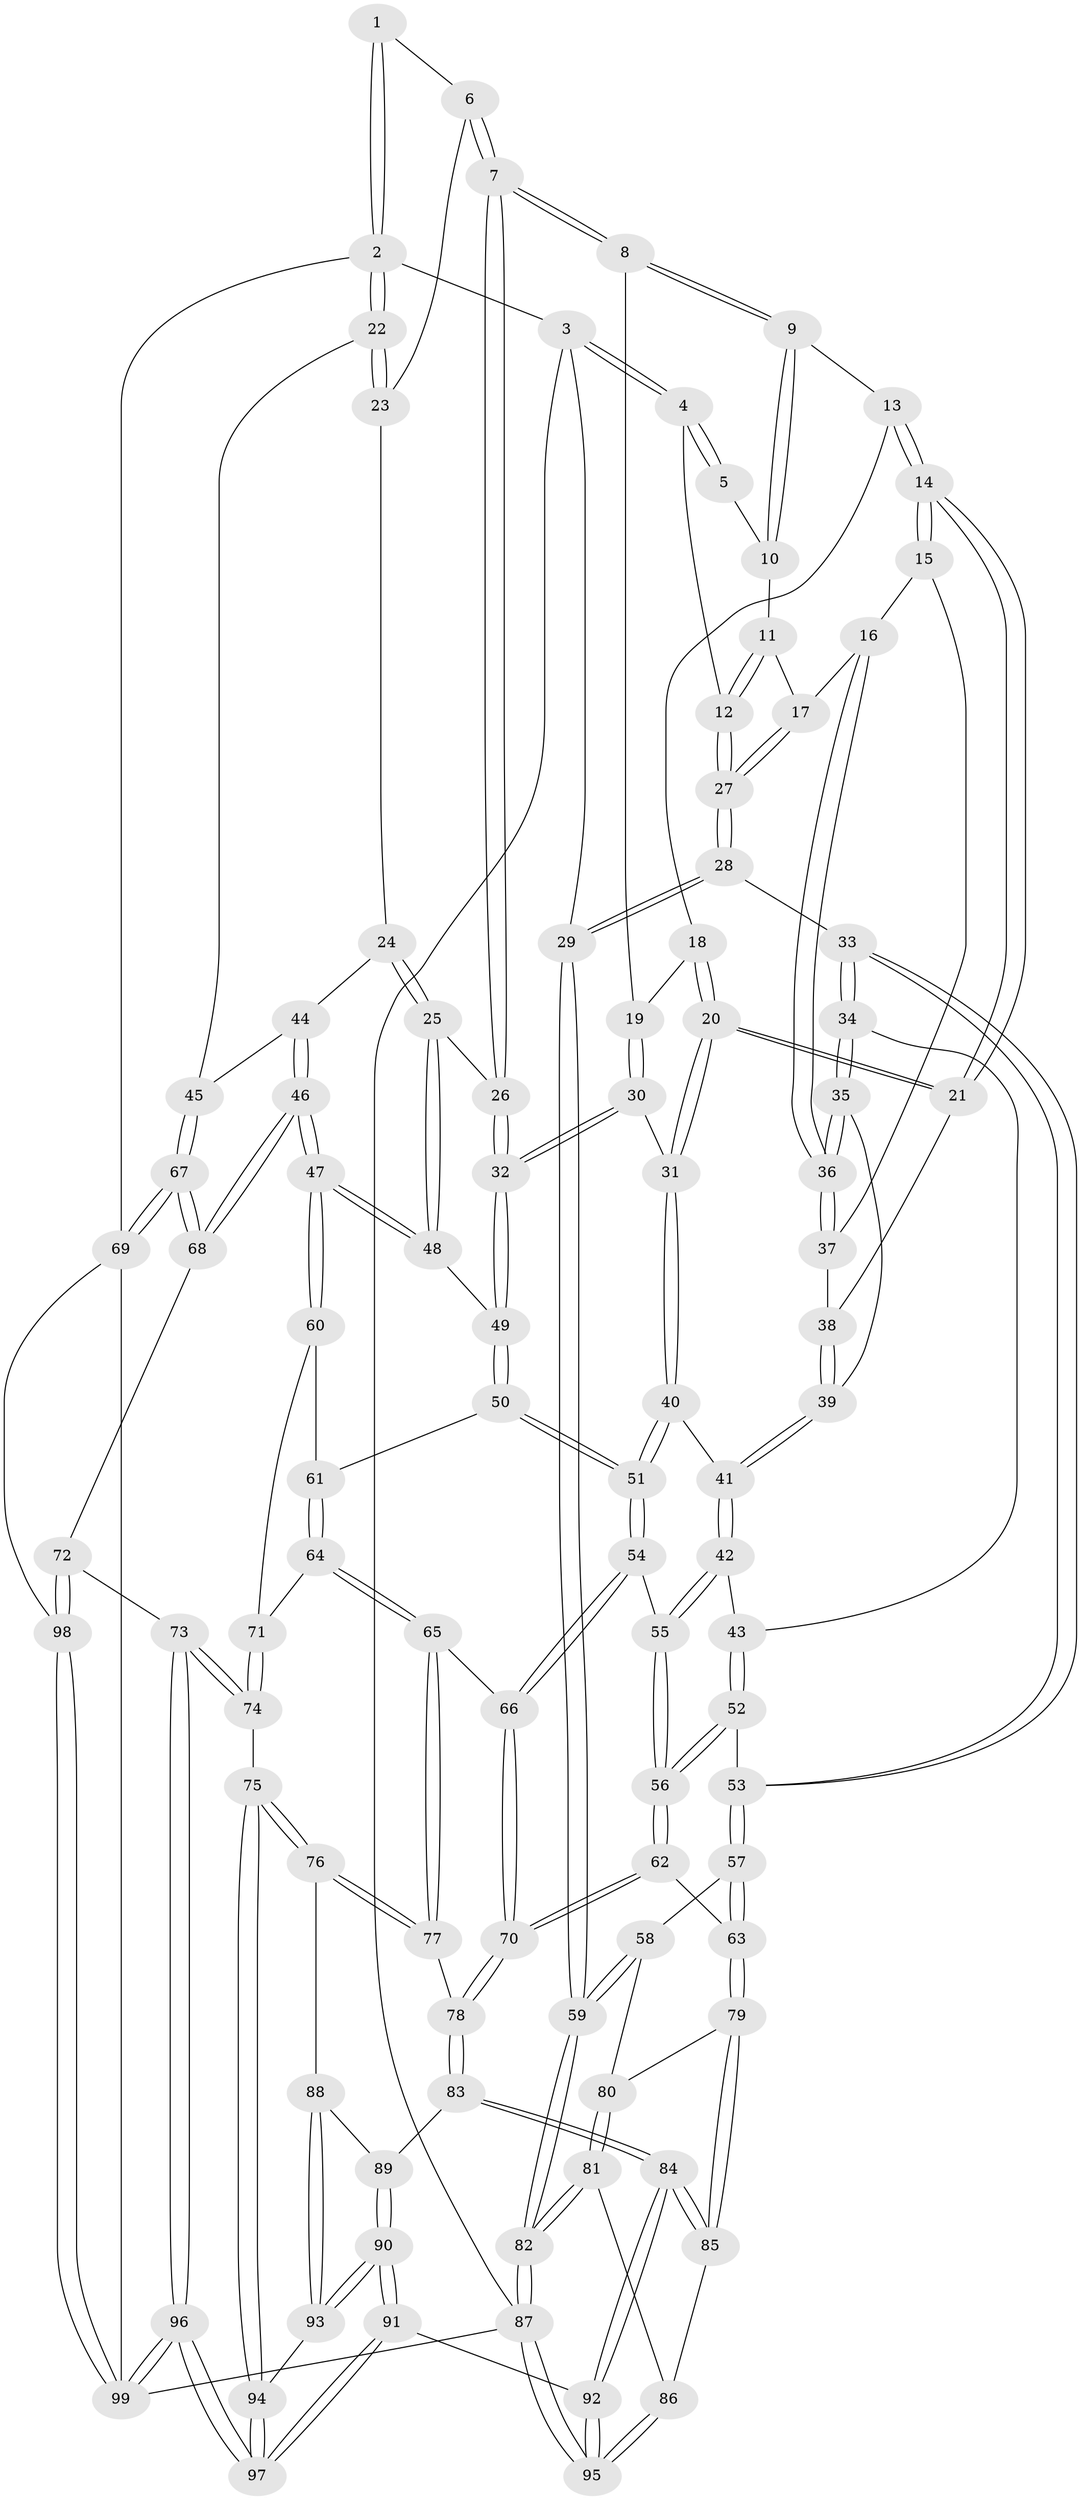// Generated by graph-tools (version 1.1) at 2025/02/03/09/25 05:02:19]
// undirected, 99 vertices, 244 edges
graph export_dot {
graph [start="1"]
  node [color=gray90,style=filled];
  1 [pos="+0.7792730049849873+0"];
  2 [pos="+1+0"];
  3 [pos="+0+0"];
  4 [pos="+0+0"];
  5 [pos="+0.42924811651419537+0"];
  6 [pos="+0.7273634232811657+0.07676922031628974"];
  7 [pos="+0.7000819350469341+0.10222810914069365"];
  8 [pos="+0.6791031095528808+0.09645399936789285"];
  9 [pos="+0.4634695639145389+0"];
  10 [pos="+0.4316929106869219+0"];
  11 [pos="+0.42442413588583927+0"];
  12 [pos="+0.1270174668183124+0.07748950826758792"];
  13 [pos="+0.482034771478627+0.018956570814938317"];
  14 [pos="+0.4671963509622904+0.18750303681327385"];
  15 [pos="+0.4112529087566135+0.16174576255536094"];
  16 [pos="+0.3594259083414162+0.13428992741978896"];
  17 [pos="+0.3600169234213665+0.04036779815200761"];
  18 [pos="+0.5089329382303346+0.06759721155302754"];
  19 [pos="+0.5759706349590452+0.14742228601605242"];
  20 [pos="+0.5282148438678017+0.23405190332648673"];
  21 [pos="+0.474247822964332+0.20544032267357318"];
  22 [pos="+1+0"];
  23 [pos="+0.8390908296197547+0.09785144540729795"];
  24 [pos="+0.8419463030716325+0.25272427692220395"];
  25 [pos="+0.8054370843670611+0.2606743392554248"];
  26 [pos="+0.7049143228151261+0.21142892660712734"];
  27 [pos="+0.15352996562580423+0.14513807975542262"];
  28 [pos="+0.1360174917768054+0.27056442108856565"];
  29 [pos="+0+0.26378889220643575"];
  30 [pos="+0.5649644803523098+0.2620360781177862"];
  31 [pos="+0.5616054681136509+0.26226563397086095"];
  32 [pos="+0.6056113878097571+0.27397122884829433"];
  33 [pos="+0.1545563455290041+0.288120004167316"];
  34 [pos="+0.32017407701998074+0.22916147532265266"];
  35 [pos="+0.33225171747574916+0.21911523464268656"];
  36 [pos="+0.33857613033327105+0.20733599663939123"];
  37 [pos="+0.42489160902831513+0.20716889616522088"];
  38 [pos="+0.46280291959862807+0.2103811433306446"];
  39 [pos="+0.4154187195408706+0.25898325655440085"];
  40 [pos="+0.5119555878145898+0.304845628722081"];
  41 [pos="+0.45295755045716035+0.3412452041756053"];
  42 [pos="+0.45140551636444143+0.34338942243109793"];
  43 [pos="+0.388078986043287+0.3358598231397814"];
  44 [pos="+0.8574109648309268+0.2564741230345042"];
  45 [pos="+1+0.22183786490912072"];
  46 [pos="+0.9022205583015795+0.5460648635574178"];
  47 [pos="+0.7888773366609416+0.4767282855635006"];
  48 [pos="+0.7537321489042859+0.3926854693036624"];
  49 [pos="+0.635542782865902+0.35612400538951405"];
  50 [pos="+0.5901445388582182+0.4518937883727543"];
  51 [pos="+0.5708083561583013+0.46001980938528203"];
  52 [pos="+0.2898925362293358+0.3880379950272625"];
  53 [pos="+0.16893180087820509+0.3308512153571422"];
  54 [pos="+0.5554448612076722+0.4691852071985573"];
  55 [pos="+0.4523160082609151+0.36811270546183206"];
  56 [pos="+0.3722135569175063+0.49857643560785014"];
  57 [pos="+0.13399725228618678+0.49592174302757513"];
  58 [pos="+0.07402216721494498+0.5496829111015277"];
  59 [pos="+0+0.5979627485041751"];
  60 [pos="+0.7197152232234976+0.49474469600183574"];
  61 [pos="+0.6278267596494864+0.4727896655412981"];
  62 [pos="+0.379681868123528+0.5520136619462666"];
  63 [pos="+0.30852594857675714+0.5805883742992977"];
  64 [pos="+0.6404247617017587+0.572773348293044"];
  65 [pos="+0.6137696120695724+0.5998344925496741"];
  66 [pos="+0.5051225322905287+0.552787219705698"];
  67 [pos="+1+0.6375699871229331"];
  68 [pos="+1+0.6413336181913598"];
  69 [pos="+1+0.8217190471969349"];
  70 [pos="+0.4445083269617356+0.5827419463891111"];
  71 [pos="+0.6770030218664331+0.5570748682594734"];
  72 [pos="+0.8474702133780422+0.7361477479341016"];
  73 [pos="+0.8435225341385907+0.7378043513147371"];
  74 [pos="+0.8096620388508323+0.7409438265569743"];
  75 [pos="+0.7545875190725893+0.7517031503770725"];
  76 [pos="+0.6894169721050918+0.7373652179089183"];
  77 [pos="+0.6785832926514854+0.7305782453092105"];
  78 [pos="+0.46852613833253604+0.710620714217943"];
  79 [pos="+0.2543661473641942+0.6918089235947132"];
  80 [pos="+0.10945972676517139+0.6080031664852112"];
  81 [pos="+0.1195870367114164+0.7293094779137385"];
  82 [pos="+0+0.9197286352128491"];
  83 [pos="+0.44380667055781287+0.7602049860397869"];
  84 [pos="+0.28600708833347277+0.7957053988786659"];
  85 [pos="+0.25064884505248325+0.7763112509860076"];
  86 [pos="+0.24968565317786276+0.7766246480547436"];
  87 [pos="+0+1"];
  88 [pos="+0.5639132821282621+0.8482629191192328"];
  89 [pos="+0.46112161473896834+0.7992801152141443"];
  90 [pos="+0.426592502729859+1"];
  91 [pos="+0.40161636310188514+1"];
  92 [pos="+0.387332948881236+1"];
  93 [pos="+0.5722090281194523+0.9073593014930394"];
  94 [pos="+0.6727400394279113+0.9132051382738497"];
  95 [pos="+0+1"];
  96 [pos="+0.7529389162461689+1"];
  97 [pos="+0.7473518496129707+1"];
  98 [pos="+0.9055096972063966+0.9679540308720015"];
  99 [pos="+0.788895160110452+1"];
  1 -- 2;
  1 -- 2;
  1 -- 6;
  2 -- 3;
  2 -- 22;
  2 -- 22;
  2 -- 69;
  3 -- 4;
  3 -- 4;
  3 -- 29;
  3 -- 87;
  4 -- 5;
  4 -- 5;
  4 -- 12;
  5 -- 10;
  6 -- 7;
  6 -- 7;
  6 -- 23;
  7 -- 8;
  7 -- 8;
  7 -- 26;
  7 -- 26;
  8 -- 9;
  8 -- 9;
  8 -- 19;
  9 -- 10;
  9 -- 10;
  9 -- 13;
  10 -- 11;
  11 -- 12;
  11 -- 12;
  11 -- 17;
  12 -- 27;
  12 -- 27;
  13 -- 14;
  13 -- 14;
  13 -- 18;
  14 -- 15;
  14 -- 15;
  14 -- 21;
  14 -- 21;
  15 -- 16;
  15 -- 37;
  16 -- 17;
  16 -- 36;
  16 -- 36;
  17 -- 27;
  17 -- 27;
  18 -- 19;
  18 -- 20;
  18 -- 20;
  19 -- 30;
  19 -- 30;
  20 -- 21;
  20 -- 21;
  20 -- 31;
  20 -- 31;
  21 -- 38;
  22 -- 23;
  22 -- 23;
  22 -- 45;
  23 -- 24;
  24 -- 25;
  24 -- 25;
  24 -- 44;
  25 -- 26;
  25 -- 48;
  25 -- 48;
  26 -- 32;
  26 -- 32;
  27 -- 28;
  27 -- 28;
  28 -- 29;
  28 -- 29;
  28 -- 33;
  29 -- 59;
  29 -- 59;
  30 -- 31;
  30 -- 32;
  30 -- 32;
  31 -- 40;
  31 -- 40;
  32 -- 49;
  32 -- 49;
  33 -- 34;
  33 -- 34;
  33 -- 53;
  33 -- 53;
  34 -- 35;
  34 -- 35;
  34 -- 43;
  35 -- 36;
  35 -- 36;
  35 -- 39;
  36 -- 37;
  36 -- 37;
  37 -- 38;
  38 -- 39;
  38 -- 39;
  39 -- 41;
  39 -- 41;
  40 -- 41;
  40 -- 51;
  40 -- 51;
  41 -- 42;
  41 -- 42;
  42 -- 43;
  42 -- 55;
  42 -- 55;
  43 -- 52;
  43 -- 52;
  44 -- 45;
  44 -- 46;
  44 -- 46;
  45 -- 67;
  45 -- 67;
  46 -- 47;
  46 -- 47;
  46 -- 68;
  46 -- 68;
  47 -- 48;
  47 -- 48;
  47 -- 60;
  47 -- 60;
  48 -- 49;
  49 -- 50;
  49 -- 50;
  50 -- 51;
  50 -- 51;
  50 -- 61;
  51 -- 54;
  51 -- 54;
  52 -- 53;
  52 -- 56;
  52 -- 56;
  53 -- 57;
  53 -- 57;
  54 -- 55;
  54 -- 66;
  54 -- 66;
  55 -- 56;
  55 -- 56;
  56 -- 62;
  56 -- 62;
  57 -- 58;
  57 -- 63;
  57 -- 63;
  58 -- 59;
  58 -- 59;
  58 -- 80;
  59 -- 82;
  59 -- 82;
  60 -- 61;
  60 -- 71;
  61 -- 64;
  61 -- 64;
  62 -- 63;
  62 -- 70;
  62 -- 70;
  63 -- 79;
  63 -- 79;
  64 -- 65;
  64 -- 65;
  64 -- 71;
  65 -- 66;
  65 -- 77;
  65 -- 77;
  66 -- 70;
  66 -- 70;
  67 -- 68;
  67 -- 68;
  67 -- 69;
  67 -- 69;
  68 -- 72;
  69 -- 98;
  69 -- 99;
  70 -- 78;
  70 -- 78;
  71 -- 74;
  71 -- 74;
  72 -- 73;
  72 -- 98;
  72 -- 98;
  73 -- 74;
  73 -- 74;
  73 -- 96;
  73 -- 96;
  74 -- 75;
  75 -- 76;
  75 -- 76;
  75 -- 94;
  75 -- 94;
  76 -- 77;
  76 -- 77;
  76 -- 88;
  77 -- 78;
  78 -- 83;
  78 -- 83;
  79 -- 80;
  79 -- 85;
  79 -- 85;
  80 -- 81;
  80 -- 81;
  81 -- 82;
  81 -- 82;
  81 -- 86;
  82 -- 87;
  82 -- 87;
  83 -- 84;
  83 -- 84;
  83 -- 89;
  84 -- 85;
  84 -- 85;
  84 -- 92;
  84 -- 92;
  85 -- 86;
  86 -- 95;
  86 -- 95;
  87 -- 95;
  87 -- 95;
  87 -- 99;
  88 -- 89;
  88 -- 93;
  88 -- 93;
  89 -- 90;
  89 -- 90;
  90 -- 91;
  90 -- 91;
  90 -- 93;
  90 -- 93;
  91 -- 92;
  91 -- 97;
  91 -- 97;
  92 -- 95;
  92 -- 95;
  93 -- 94;
  94 -- 97;
  94 -- 97;
  96 -- 97;
  96 -- 97;
  96 -- 99;
  96 -- 99;
  98 -- 99;
  98 -- 99;
}
